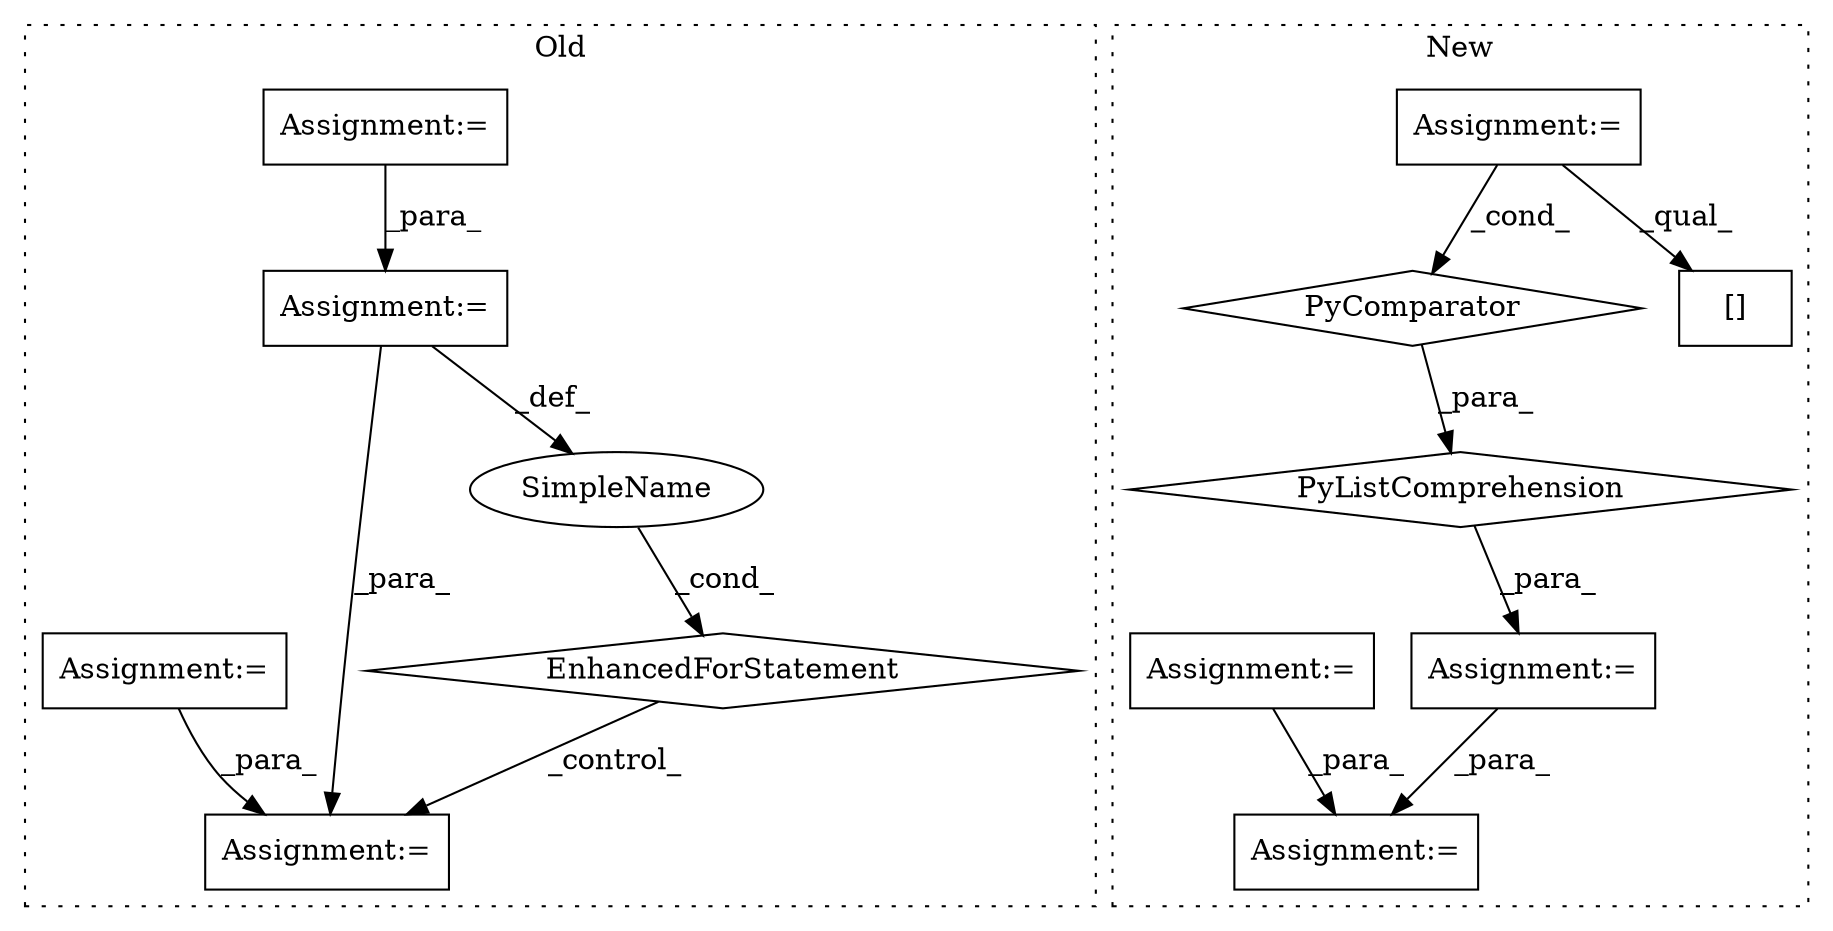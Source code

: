 digraph G {
subgraph cluster0 {
1 [label="EnhancedForStatement" a="70" s="507,578" l="53,2" shape="diamond"];
3 [label="Assignment:=" a="7" s="312" l="1" shape="box"];
7 [label="Assignment:=" a="7" s="751" l="1" shape="box"];
8 [label="SimpleName" a="42" s="564" l="1" shape="ellipse"];
9 [label="Assignment:=" a="7" s="245" l="2" shape="box"];
10 [label="Assignment:=" a="7" s="507,578" l="53,2" shape="box"];
label = "Old";
style="dotted";
}
subgraph cluster1 {
2 [label="PyComparator" a="113" s="296" l="23" shape="diamond"];
4 [label="Assignment:=" a="7" s="296" l="23" shape="box"];
5 [label="PyListComprehension" a="109" s="228" l="99" shape="diamond"];
6 [label="Assignment:=" a="7" s="667" l="1" shape="box"];
11 [label="Assignment:=" a="7" s="216" l="12" shape="box"];
12 [label="[]" a="2" s="228,237" l="8,1" shape="box"];
13 [label="Assignment:=" a="7" s="590" l="1" shape="box"];
label = "New";
style="dotted";
}
1 -> 7 [label="_control_"];
2 -> 5 [label="_para_"];
3 -> 10 [label="_para_"];
4 -> 2 [label="_cond_"];
4 -> 12 [label="_qual_"];
5 -> 11 [label="_para_"];
8 -> 1 [label="_cond_"];
9 -> 7 [label="_para_"];
10 -> 8 [label="_def_"];
10 -> 7 [label="_para_"];
11 -> 6 [label="_para_"];
13 -> 6 [label="_para_"];
}